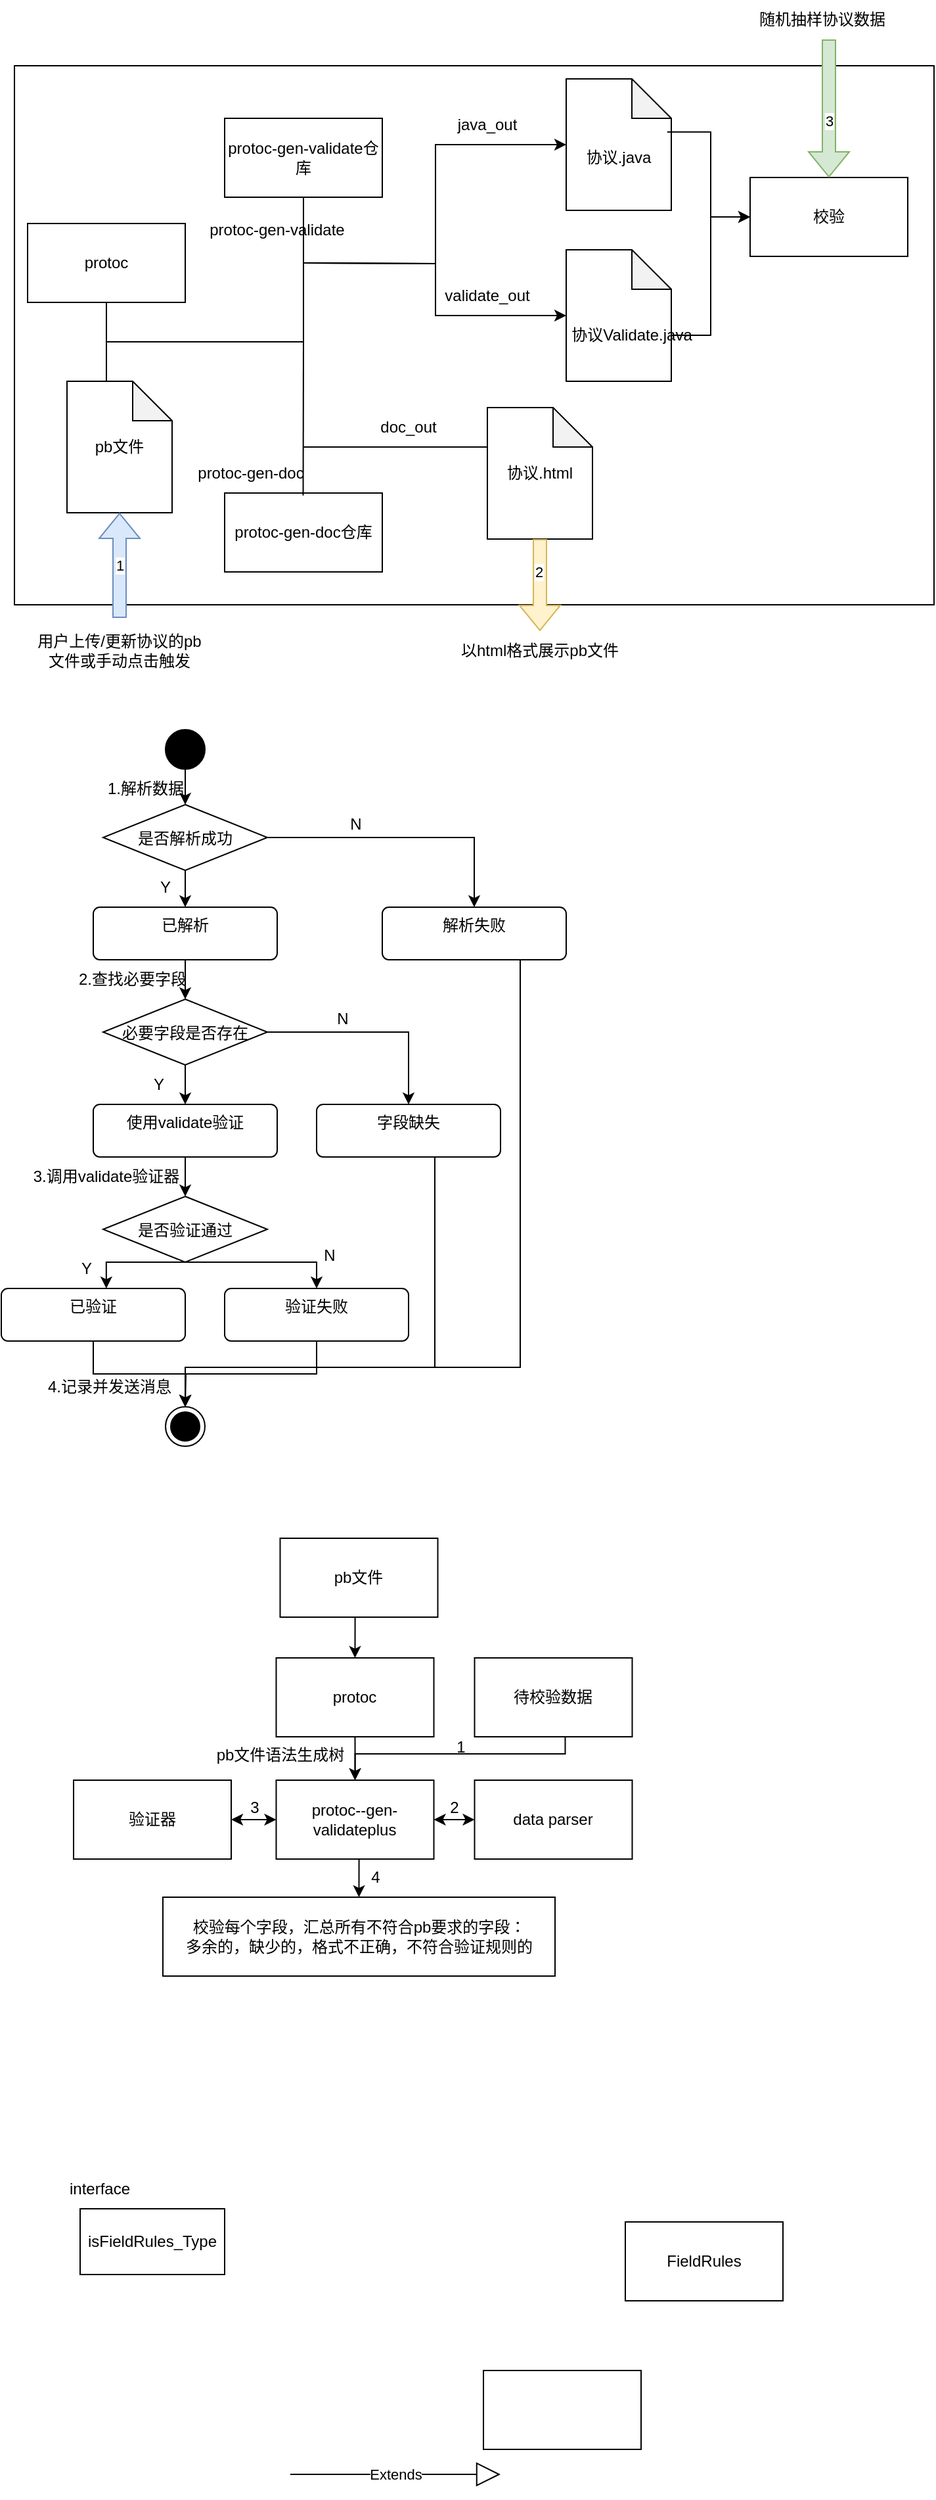 <mxfile version="24.7.6">
  <diagram name="第 1 页" id="xIJQzTkslgSPj7IZNxO4">
    <mxGraphModel dx="1024" dy="568" grid="0" gridSize="10" guides="1" tooltips="1" connect="1" arrows="1" fold="1" page="1" pageScale="1" pageWidth="827" pageHeight="1169" math="0" shadow="0">
      <root>
        <mxCell id="0" />
        <mxCell id="1" parent="0" />
        <mxCell id="BhLPKMqA8oBPDt0LHz9r-39" value="" style="rounded=0;whiteSpace=wrap;html=1;" vertex="1" parent="1">
          <mxGeometry x="30" y="110" width="700" height="410" as="geometry" />
        </mxCell>
        <mxCell id="BhLPKMqA8oBPDt0LHz9r-1" value="protoc-gen-validate仓库" style="rounded=0;whiteSpace=wrap;html=1;" vertex="1" parent="1">
          <mxGeometry x="190" y="150" width="120" height="60" as="geometry" />
        </mxCell>
        <mxCell id="BhLPKMqA8oBPDt0LHz9r-2" value="protoc" style="rounded=0;whiteSpace=wrap;html=1;" vertex="1" parent="1">
          <mxGeometry x="40" y="230" width="120" height="60" as="geometry" />
        </mxCell>
        <mxCell id="BhLPKMqA8oBPDt0LHz9r-4" value="" style="shape=note;whiteSpace=wrap;html=1;backgroundOutline=1;darkOpacity=0.05;" vertex="1" parent="1">
          <mxGeometry x="450" y="120" width="80" height="100" as="geometry" />
        </mxCell>
        <mxCell id="BhLPKMqA8oBPDt0LHz9r-5" value="pb文件" style="shape=note;whiteSpace=wrap;html=1;backgroundOutline=1;darkOpacity=0.05;" vertex="1" parent="1">
          <mxGeometry x="70" y="350" width="80" height="100" as="geometry" />
        </mxCell>
        <mxCell id="BhLPKMqA8oBPDt0LHz9r-7" value="protoc-gen-doc仓库" style="rounded=0;whiteSpace=wrap;html=1;" vertex="1" parent="1">
          <mxGeometry x="190" y="435" width="120" height="60" as="geometry" />
        </mxCell>
        <mxCell id="BhLPKMqA8oBPDt0LHz9r-8" value="" style="endArrow=none;html=1;rounded=0;entryX=0.5;entryY=1;entryDx=0;entryDy=0;" edge="1" parent="1" target="BhLPKMqA8oBPDt0LHz9r-2">
          <mxGeometry width="50" height="50" relative="1" as="geometry">
            <mxPoint x="100" y="350" as="sourcePoint" />
            <mxPoint x="100" y="300" as="targetPoint" />
          </mxGeometry>
        </mxCell>
        <mxCell id="BhLPKMqA8oBPDt0LHz9r-9" value="" style="endArrow=none;html=1;rounded=0;" edge="1" parent="1">
          <mxGeometry width="50" height="50" relative="1" as="geometry">
            <mxPoint x="100" y="320" as="sourcePoint" />
            <mxPoint x="250" y="320" as="targetPoint" />
          </mxGeometry>
        </mxCell>
        <mxCell id="BhLPKMqA8oBPDt0LHz9r-10" value="" style="endArrow=none;html=1;rounded=0;entryX=0.5;entryY=1;entryDx=0;entryDy=0;" edge="1" parent="1" target="BhLPKMqA8oBPDt0LHz9r-1">
          <mxGeometry width="50" height="50" relative="1" as="geometry">
            <mxPoint x="250" y="320" as="sourcePoint" />
            <mxPoint x="110" y="300" as="targetPoint" />
          </mxGeometry>
        </mxCell>
        <mxCell id="BhLPKMqA8oBPDt0LHz9r-12" value="" style="endArrow=classic;html=1;rounded=0;edgeStyle=orthogonalEdgeStyle;entryX=0;entryY=0.5;entryDx=0;entryDy=0;entryPerimeter=0;" edge="1" parent="1" target="BhLPKMqA8oBPDt0LHz9r-4">
          <mxGeometry width="50" height="50" relative="1" as="geometry">
            <mxPoint x="250" y="260" as="sourcePoint" />
            <mxPoint x="400" y="170" as="targetPoint" />
          </mxGeometry>
        </mxCell>
        <mxCell id="BhLPKMqA8oBPDt0LHz9r-13" value="" style="shape=note;whiteSpace=wrap;html=1;backgroundOutline=1;darkOpacity=0.05;" vertex="1" parent="1">
          <mxGeometry x="450" y="250" width="80" height="100" as="geometry" />
        </mxCell>
        <mxCell id="BhLPKMqA8oBPDt0LHz9r-14" value="" style="endArrow=classic;html=1;rounded=0;entryX=0;entryY=0.5;entryDx=0;entryDy=0;entryPerimeter=0;edgeStyle=orthogonalEdgeStyle;" edge="1" parent="1" target="BhLPKMqA8oBPDt0LHz9r-13">
          <mxGeometry width="50" height="50" relative="1" as="geometry">
            <mxPoint x="250" y="260" as="sourcePoint" />
            <mxPoint x="410" y="260" as="targetPoint" />
          </mxGeometry>
        </mxCell>
        <mxCell id="BhLPKMqA8oBPDt0LHz9r-15" value="" style="endArrow=none;html=1;rounded=0;exitX=0.784;exitY=1.062;exitDx=0;exitDy=0;exitPerimeter=0;" edge="1" parent="1" source="BhLPKMqA8oBPDt0LHz9r-24">
          <mxGeometry width="50" height="50" relative="1" as="geometry">
            <mxPoint x="250" y="450" as="sourcePoint" />
            <mxPoint x="250" y="320" as="targetPoint" />
          </mxGeometry>
        </mxCell>
        <mxCell id="BhLPKMqA8oBPDt0LHz9r-16" value="" style="endArrow=none;html=1;rounded=0;" edge="1" parent="1">
          <mxGeometry width="50" height="50" relative="1" as="geometry">
            <mxPoint x="250" y="400" as="sourcePoint" />
            <mxPoint x="390" y="400" as="targetPoint" />
          </mxGeometry>
        </mxCell>
        <mxCell id="BhLPKMqA8oBPDt0LHz9r-17" value="协议.html" style="shape=note;whiteSpace=wrap;html=1;backgroundOutline=1;darkOpacity=0.05;" vertex="1" parent="1">
          <mxGeometry x="390" y="370" width="80" height="100" as="geometry" />
        </mxCell>
        <mxCell id="BhLPKMqA8oBPDt0LHz9r-18" value="protoc-gen-validate" style="text;html=1;align=center;verticalAlign=middle;whiteSpace=wrap;rounded=0;" vertex="1" parent="1">
          <mxGeometry x="160" y="220" width="140" height="30" as="geometry" />
        </mxCell>
        <mxCell id="BhLPKMqA8oBPDt0LHz9r-20" value="java_out" style="text;html=1;align=center;verticalAlign=middle;whiteSpace=wrap;rounded=0;" vertex="1" parent="1">
          <mxGeometry x="320" y="140" width="140" height="30" as="geometry" />
        </mxCell>
        <mxCell id="BhLPKMqA8oBPDt0LHz9r-21" value="validate_out" style="text;html=1;align=center;verticalAlign=middle;whiteSpace=wrap;rounded=0;" vertex="1" parent="1">
          <mxGeometry x="320" y="270" width="140" height="30" as="geometry" />
        </mxCell>
        <mxCell id="BhLPKMqA8oBPDt0LHz9r-22" value="协议Validate.java" style="text;html=1;align=center;verticalAlign=middle;whiteSpace=wrap;rounded=0;" vertex="1" parent="1">
          <mxGeometry x="430" y="300" width="140" height="30" as="geometry" />
        </mxCell>
        <mxCell id="BhLPKMqA8oBPDt0LHz9r-23" value="协议.java" style="text;html=1;align=center;verticalAlign=middle;whiteSpace=wrap;rounded=0;" vertex="1" parent="1">
          <mxGeometry x="420" y="165" width="140" height="30" as="geometry" />
        </mxCell>
        <mxCell id="BhLPKMqA8oBPDt0LHz9r-24" value="protoc-gen-doc" style="text;html=1;align=center;verticalAlign=middle;whiteSpace=wrap;rounded=0;" vertex="1" parent="1">
          <mxGeometry x="140" y="405" width="140" height="30" as="geometry" />
        </mxCell>
        <mxCell id="BhLPKMqA8oBPDt0LHz9r-25" value="doc_out" style="text;html=1;align=center;verticalAlign=middle;whiteSpace=wrap;rounded=0;" vertex="1" parent="1">
          <mxGeometry x="260" y="370" width="140" height="30" as="geometry" />
        </mxCell>
        <mxCell id="BhLPKMqA8oBPDt0LHz9r-26" value="1" style="shape=flexArrow;endArrow=classic;html=1;rounded=0;entryX=0.5;entryY=1;entryDx=0;entryDy=0;entryPerimeter=0;fillColor=#dae8fc;strokeColor=#6c8ebf;" edge="1" parent="1" target="BhLPKMqA8oBPDt0LHz9r-5">
          <mxGeometry width="50" height="50" relative="1" as="geometry">
            <mxPoint x="110" y="530" as="sourcePoint" />
            <mxPoint x="130" y="550" as="targetPoint" />
          </mxGeometry>
        </mxCell>
        <mxCell id="BhLPKMqA8oBPDt0LHz9r-27" value="用户上传/更新协议的pb文件或手动点击触发" style="text;html=1;align=center;verticalAlign=middle;whiteSpace=wrap;rounded=0;" vertex="1" parent="1">
          <mxGeometry x="45" y="540" width="130" height="30" as="geometry" />
        </mxCell>
        <mxCell id="BhLPKMqA8oBPDt0LHz9r-28" value="" style="shape=flexArrow;endArrow=classic;html=1;rounded=0;fillColor=#fff2cc;strokeColor=#d6b656;" edge="1" parent="1">
          <mxGeometry width="50" height="50" relative="1" as="geometry">
            <mxPoint x="430" y="470" as="sourcePoint" />
            <mxPoint x="430" y="540" as="targetPoint" />
          </mxGeometry>
        </mxCell>
        <mxCell id="BhLPKMqA8oBPDt0LHz9r-100" value="2" style="edgeLabel;html=1;align=center;verticalAlign=middle;resizable=0;points=[];" vertex="1" connectable="0" parent="BhLPKMqA8oBPDt0LHz9r-28">
          <mxGeometry x="-0.294" y="-1" relative="1" as="geometry">
            <mxPoint as="offset" />
          </mxGeometry>
        </mxCell>
        <mxCell id="BhLPKMqA8oBPDt0LHz9r-29" value="以html格式展示pb文件" style="text;html=1;align=center;verticalAlign=middle;whiteSpace=wrap;rounded=0;" vertex="1" parent="1">
          <mxGeometry x="365" y="540" width="130" height="30" as="geometry" />
        </mxCell>
        <mxCell id="BhLPKMqA8oBPDt0LHz9r-31" value="校验" style="rounded=0;whiteSpace=wrap;html=1;" vertex="1" parent="1">
          <mxGeometry x="590" y="195" width="120" height="60" as="geometry" />
        </mxCell>
        <mxCell id="BhLPKMqA8oBPDt0LHz9r-33" value="" style="endArrow=classic;html=1;rounded=0;entryX=0;entryY=0.5;entryDx=0;entryDy=0;exitX=0.961;exitY=0.404;exitDx=0;exitDy=0;exitPerimeter=0;edgeStyle=orthogonalEdgeStyle;" edge="1" parent="1" source="BhLPKMqA8oBPDt0LHz9r-4" target="BhLPKMqA8oBPDt0LHz9r-31">
          <mxGeometry width="50" height="50" relative="1" as="geometry">
            <mxPoint x="420" y="350" as="sourcePoint" />
            <mxPoint x="470" y="300" as="targetPoint" />
          </mxGeometry>
        </mxCell>
        <mxCell id="BhLPKMqA8oBPDt0LHz9r-34" value="" style="endArrow=classic;html=1;rounded=0;entryX=0;entryY=0.5;entryDx=0;entryDy=0;exitX=0;exitY=0;exitDx=80;exitDy=65;exitPerimeter=0;edgeStyle=orthogonalEdgeStyle;" edge="1" parent="1" source="BhLPKMqA8oBPDt0LHz9r-13" target="BhLPKMqA8oBPDt0LHz9r-31">
          <mxGeometry width="50" height="50" relative="1" as="geometry">
            <mxPoint x="550" y="400" as="sourcePoint" />
            <mxPoint x="600" y="350" as="targetPoint" />
          </mxGeometry>
        </mxCell>
        <mxCell id="BhLPKMqA8oBPDt0LHz9r-36" value="" style="shape=flexArrow;endArrow=classic;html=1;rounded=0;entryX=0.5;entryY=0;entryDx=0;entryDy=0;fillColor=#d5e8d4;strokeColor=#82b366;" edge="1" parent="1" target="BhLPKMqA8oBPDt0LHz9r-31">
          <mxGeometry width="50" height="50" relative="1" as="geometry">
            <mxPoint x="650" y="90" as="sourcePoint" />
            <mxPoint x="720" y="110" as="targetPoint" />
          </mxGeometry>
        </mxCell>
        <mxCell id="BhLPKMqA8oBPDt0LHz9r-101" value="3" style="edgeLabel;html=1;align=center;verticalAlign=middle;resizable=0;points=[];" vertex="1" connectable="0" parent="BhLPKMqA8oBPDt0LHz9r-36">
          <mxGeometry x="0.178" relative="1" as="geometry">
            <mxPoint as="offset" />
          </mxGeometry>
        </mxCell>
        <mxCell id="BhLPKMqA8oBPDt0LHz9r-68" style="edgeStyle=orthogonalEdgeStyle;rounded=0;orthogonalLoop=1;jettySize=auto;html=1;exitX=0.5;exitY=1;exitDx=0;exitDy=0;entryX=0.5;entryY=0;entryDx=0;entryDy=0;" edge="1" parent="1" source="BhLPKMqA8oBPDt0LHz9r-55" target="BhLPKMqA8oBPDt0LHz9r-65">
          <mxGeometry relative="1" as="geometry" />
        </mxCell>
        <mxCell id="BhLPKMqA8oBPDt0LHz9r-55" value="" style="ellipse;fillColor=strokeColor;html=1;" vertex="1" parent="1">
          <mxGeometry x="145" y="615" width="30" height="30" as="geometry" />
        </mxCell>
        <mxCell id="BhLPKMqA8oBPDt0LHz9r-72" style="edgeStyle=orthogonalEdgeStyle;rounded=0;orthogonalLoop=1;jettySize=auto;html=1;exitX=1;exitY=0.5;exitDx=0;exitDy=0;entryX=0.5;entryY=0;entryDx=0;entryDy=0;" edge="1" parent="1" source="BhLPKMqA8oBPDt0LHz9r-57" target="BhLPKMqA8oBPDt0LHz9r-64">
          <mxGeometry relative="1" as="geometry" />
        </mxCell>
        <mxCell id="BhLPKMqA8oBPDt0LHz9r-73" style="edgeStyle=orthogonalEdgeStyle;rounded=0;orthogonalLoop=1;jettySize=auto;html=1;exitX=0.5;exitY=1;exitDx=0;exitDy=0;entryX=0.5;entryY=0;entryDx=0;entryDy=0;" edge="1" parent="1" source="BhLPKMqA8oBPDt0LHz9r-57" target="BhLPKMqA8oBPDt0LHz9r-59">
          <mxGeometry relative="1" as="geometry" />
        </mxCell>
        <mxCell id="BhLPKMqA8oBPDt0LHz9r-57" value="必要字段是否存在" style="rhombus;" vertex="1" parent="1">
          <mxGeometry x="97.5" y="820" width="125" height="50" as="geometry" />
        </mxCell>
        <mxCell id="BhLPKMqA8oBPDt0LHz9r-71" style="edgeStyle=orthogonalEdgeStyle;rounded=0;orthogonalLoop=1;jettySize=auto;html=1;exitX=0.5;exitY=1;exitDx=0;exitDy=0;entryX=0.5;entryY=0;entryDx=0;entryDy=0;" edge="1" parent="1" source="BhLPKMqA8oBPDt0LHz9r-58" target="BhLPKMqA8oBPDt0LHz9r-57">
          <mxGeometry relative="1" as="geometry" />
        </mxCell>
        <mxCell id="BhLPKMqA8oBPDt0LHz9r-58" value="已解析" style="html=1;align=center;verticalAlign=top;rounded=1;absoluteArcSize=1;arcSize=10;dashed=0;whiteSpace=wrap;" vertex="1" parent="1">
          <mxGeometry x="90" y="750" width="140" height="40" as="geometry" />
        </mxCell>
        <mxCell id="BhLPKMqA8oBPDt0LHz9r-74" style="edgeStyle=orthogonalEdgeStyle;rounded=0;orthogonalLoop=1;jettySize=auto;html=1;exitX=0.5;exitY=1;exitDx=0;exitDy=0;entryX=0.5;entryY=0;entryDx=0;entryDy=0;" edge="1" parent="1" source="BhLPKMqA8oBPDt0LHz9r-59" target="BhLPKMqA8oBPDt0LHz9r-60">
          <mxGeometry relative="1" as="geometry" />
        </mxCell>
        <mxCell id="BhLPKMqA8oBPDt0LHz9r-59" value="使用validate验证" style="html=1;align=center;verticalAlign=top;rounded=1;absoluteArcSize=1;arcSize=10;dashed=0;whiteSpace=wrap;" vertex="1" parent="1">
          <mxGeometry x="90" y="900" width="140" height="40" as="geometry" />
        </mxCell>
        <mxCell id="BhLPKMqA8oBPDt0LHz9r-75" style="edgeStyle=orthogonalEdgeStyle;rounded=0;orthogonalLoop=1;jettySize=auto;html=1;exitX=0.5;exitY=1;exitDx=0;exitDy=0;entryX=0.571;entryY=0;entryDx=0;entryDy=0;entryPerimeter=0;" edge="1" parent="1" source="BhLPKMqA8oBPDt0LHz9r-60" target="BhLPKMqA8oBPDt0LHz9r-61">
          <mxGeometry relative="1" as="geometry">
            <Array as="points">
              <mxPoint x="100" y="1020" />
            </Array>
          </mxGeometry>
        </mxCell>
        <mxCell id="BhLPKMqA8oBPDt0LHz9r-76" style="edgeStyle=orthogonalEdgeStyle;rounded=0;orthogonalLoop=1;jettySize=auto;html=1;exitX=0.5;exitY=1;exitDx=0;exitDy=0;entryX=0.5;entryY=0;entryDx=0;entryDy=0;" edge="1" parent="1" source="BhLPKMqA8oBPDt0LHz9r-60" target="BhLPKMqA8oBPDt0LHz9r-62">
          <mxGeometry relative="1" as="geometry">
            <Array as="points">
              <mxPoint x="260" y="1020" />
            </Array>
          </mxGeometry>
        </mxCell>
        <mxCell id="BhLPKMqA8oBPDt0LHz9r-60" value="是否验证通过" style="rhombus;" vertex="1" parent="1">
          <mxGeometry x="97.5" y="970" width="125" height="50" as="geometry" />
        </mxCell>
        <mxCell id="BhLPKMqA8oBPDt0LHz9r-78" style="edgeStyle=orthogonalEdgeStyle;rounded=0;orthogonalLoop=1;jettySize=auto;html=1;exitX=0.5;exitY=1;exitDx=0;exitDy=0;" edge="1" parent="1" source="BhLPKMqA8oBPDt0LHz9r-61" target="BhLPKMqA8oBPDt0LHz9r-77">
          <mxGeometry relative="1" as="geometry" />
        </mxCell>
        <mxCell id="BhLPKMqA8oBPDt0LHz9r-61" value="已验证" style="html=1;align=center;verticalAlign=top;rounded=1;absoluteArcSize=1;arcSize=10;dashed=0;whiteSpace=wrap;" vertex="1" parent="1">
          <mxGeometry x="20" y="1040" width="140" height="40" as="geometry" />
        </mxCell>
        <mxCell id="BhLPKMqA8oBPDt0LHz9r-79" style="edgeStyle=orthogonalEdgeStyle;rounded=0;orthogonalLoop=1;jettySize=auto;html=1;exitX=0.5;exitY=1;exitDx=0;exitDy=0;" edge="1" parent="1" source="BhLPKMqA8oBPDt0LHz9r-62">
          <mxGeometry relative="1" as="geometry">
            <mxPoint x="160" y="1130.0" as="targetPoint" />
          </mxGeometry>
        </mxCell>
        <mxCell id="BhLPKMqA8oBPDt0LHz9r-62" value="验证失败" style="html=1;align=center;verticalAlign=top;rounded=1;absoluteArcSize=1;arcSize=10;dashed=0;whiteSpace=wrap;" vertex="1" parent="1">
          <mxGeometry x="190" y="1040" width="140" height="40" as="geometry" />
        </mxCell>
        <mxCell id="BhLPKMqA8oBPDt0LHz9r-81" style="edgeStyle=orthogonalEdgeStyle;rounded=0;orthogonalLoop=1;jettySize=auto;html=1;exitX=0.75;exitY=1;exitDx=0;exitDy=0;entryX=0.5;entryY=0;entryDx=0;entryDy=0;" edge="1" parent="1" source="BhLPKMqA8oBPDt0LHz9r-63" target="BhLPKMqA8oBPDt0LHz9r-77">
          <mxGeometry relative="1" as="geometry">
            <Array as="points">
              <mxPoint x="415" y="1100" />
              <mxPoint x="160" y="1100" />
            </Array>
          </mxGeometry>
        </mxCell>
        <mxCell id="BhLPKMqA8oBPDt0LHz9r-63" value="解析失败" style="html=1;align=center;verticalAlign=top;rounded=1;absoluteArcSize=1;arcSize=10;dashed=0;whiteSpace=wrap;" vertex="1" parent="1">
          <mxGeometry x="310" y="750" width="140" height="40" as="geometry" />
        </mxCell>
        <mxCell id="BhLPKMqA8oBPDt0LHz9r-80" style="edgeStyle=orthogonalEdgeStyle;rounded=0;orthogonalLoop=1;jettySize=auto;html=1;exitX=0.5;exitY=1;exitDx=0;exitDy=0;entryX=0.5;entryY=0;entryDx=0;entryDy=0;" edge="1" parent="1" source="BhLPKMqA8oBPDt0LHz9r-64" target="BhLPKMqA8oBPDt0LHz9r-77">
          <mxGeometry relative="1" as="geometry">
            <Array as="points">
              <mxPoint x="350" y="940" />
              <mxPoint x="350" y="1100" />
              <mxPoint x="160" y="1100" />
            </Array>
          </mxGeometry>
        </mxCell>
        <mxCell id="BhLPKMqA8oBPDt0LHz9r-64" value="字段缺失" style="html=1;align=center;verticalAlign=top;rounded=1;absoluteArcSize=1;arcSize=10;dashed=0;whiteSpace=wrap;" vertex="1" parent="1">
          <mxGeometry x="260" y="900" width="140" height="40" as="geometry" />
        </mxCell>
        <mxCell id="BhLPKMqA8oBPDt0LHz9r-69" style="edgeStyle=orthogonalEdgeStyle;rounded=0;orthogonalLoop=1;jettySize=auto;html=1;exitX=0.5;exitY=1;exitDx=0;exitDy=0;entryX=0.5;entryY=0;entryDx=0;entryDy=0;" edge="1" parent="1" source="BhLPKMqA8oBPDt0LHz9r-65" target="BhLPKMqA8oBPDt0LHz9r-58">
          <mxGeometry relative="1" as="geometry" />
        </mxCell>
        <mxCell id="BhLPKMqA8oBPDt0LHz9r-70" style="edgeStyle=orthogonalEdgeStyle;rounded=0;orthogonalLoop=1;jettySize=auto;html=1;exitX=1;exitY=0.5;exitDx=0;exitDy=0;entryX=0.5;entryY=0;entryDx=0;entryDy=0;" edge="1" parent="1" source="BhLPKMqA8oBPDt0LHz9r-65" target="BhLPKMqA8oBPDt0LHz9r-63">
          <mxGeometry relative="1" as="geometry" />
        </mxCell>
        <mxCell id="BhLPKMqA8oBPDt0LHz9r-65" value="是否解析成功" style="rhombus;" vertex="1" parent="1">
          <mxGeometry x="97.5" y="672" width="125" height="50" as="geometry" />
        </mxCell>
        <mxCell id="BhLPKMqA8oBPDt0LHz9r-77" value="" style="ellipse;html=1;shape=endState;fillColor=strokeColor;" vertex="1" parent="1">
          <mxGeometry x="145" y="1130" width="30" height="30" as="geometry" />
        </mxCell>
        <mxCell id="BhLPKMqA8oBPDt0LHz9r-82" value="1.解析数据" style="text;html=1;align=center;verticalAlign=middle;whiteSpace=wrap;rounded=0;" vertex="1" parent="1">
          <mxGeometry x="100" y="645" width="60" height="30" as="geometry" />
        </mxCell>
        <mxCell id="BhLPKMqA8oBPDt0LHz9r-83" value="Y" style="text;html=1;align=center;verticalAlign=middle;whiteSpace=wrap;rounded=0;" vertex="1" parent="1">
          <mxGeometry x="115" y="720" width="60" height="30" as="geometry" />
        </mxCell>
        <mxCell id="BhLPKMqA8oBPDt0LHz9r-84" value="N" style="text;html=1;align=center;verticalAlign=middle;whiteSpace=wrap;rounded=0;" vertex="1" parent="1">
          <mxGeometry x="260" y="672" width="60" height="30" as="geometry" />
        </mxCell>
        <mxCell id="BhLPKMqA8oBPDt0LHz9r-85" value="N" style="text;html=1;align=center;verticalAlign=middle;whiteSpace=wrap;rounded=0;" vertex="1" parent="1">
          <mxGeometry x="250" y="820" width="60" height="30" as="geometry" />
        </mxCell>
        <mxCell id="BhLPKMqA8oBPDt0LHz9r-90" value="2.查找必要字段" style="text;html=1;align=center;verticalAlign=middle;whiteSpace=wrap;rounded=0;" vertex="1" parent="1">
          <mxGeometry x="70" y="790" width="100" height="30" as="geometry" />
        </mxCell>
        <mxCell id="BhLPKMqA8oBPDt0LHz9r-91" value="Y" style="text;html=1;align=center;verticalAlign=middle;whiteSpace=wrap;rounded=0;" vertex="1" parent="1">
          <mxGeometry x="110" y="870" width="60" height="30" as="geometry" />
        </mxCell>
        <mxCell id="BhLPKMqA8oBPDt0LHz9r-92" value="Y" style="text;html=1;align=center;verticalAlign=middle;whiteSpace=wrap;rounded=0;" vertex="1" parent="1">
          <mxGeometry x="55" y="1010" width="60" height="30" as="geometry" />
        </mxCell>
        <mxCell id="BhLPKMqA8oBPDt0LHz9r-93" value="N" style="text;html=1;align=center;verticalAlign=middle;whiteSpace=wrap;rounded=0;" vertex="1" parent="1">
          <mxGeometry x="240" y="1000" width="60" height="30" as="geometry" />
        </mxCell>
        <mxCell id="BhLPKMqA8oBPDt0LHz9r-94" value="3.调用validate验证器" style="text;html=1;align=center;verticalAlign=middle;whiteSpace=wrap;rounded=0;" vertex="1" parent="1">
          <mxGeometry x="40" y="940" width="120" height="30" as="geometry" />
        </mxCell>
        <mxCell id="BhLPKMqA8oBPDt0LHz9r-95" value="4.记录并发送消息" style="text;html=1;align=center;verticalAlign=middle;whiteSpace=wrap;rounded=0;" vertex="1" parent="1">
          <mxGeometry x="40" y="1100" width="125" height="30" as="geometry" />
        </mxCell>
        <mxCell id="BhLPKMqA8oBPDt0LHz9r-97" value="随机抽样协议数据" style="text;html=1;align=center;verticalAlign=middle;whiteSpace=wrap;rounded=0;" vertex="1" parent="1">
          <mxGeometry x="580" y="60" width="130" height="30" as="geometry" />
        </mxCell>
        <mxCell id="BhLPKMqA8oBPDt0LHz9r-105" style="edgeStyle=orthogonalEdgeStyle;rounded=0;orthogonalLoop=1;jettySize=auto;html=1;exitX=0.5;exitY=1;exitDx=0;exitDy=0;entryX=0.5;entryY=0;entryDx=0;entryDy=0;" edge="1" parent="1" source="BhLPKMqA8oBPDt0LHz9r-102" target="BhLPKMqA8oBPDt0LHz9r-104">
          <mxGeometry relative="1" as="geometry" />
        </mxCell>
        <mxCell id="BhLPKMqA8oBPDt0LHz9r-102" value="pb文件" style="rounded=0;whiteSpace=wrap;html=1;" vertex="1" parent="1">
          <mxGeometry x="232.25" y="1230" width="120" height="60" as="geometry" />
        </mxCell>
        <mxCell id="BhLPKMqA8oBPDt0LHz9r-109" style="edgeStyle=orthogonalEdgeStyle;rounded=0;orthogonalLoop=1;jettySize=auto;html=1;exitX=0.5;exitY=1;exitDx=0;exitDy=0;entryX=0.5;entryY=0;entryDx=0;entryDy=0;" edge="1" parent="1" source="BhLPKMqA8oBPDt0LHz9r-103" target="BhLPKMqA8oBPDt0LHz9r-107">
          <mxGeometry relative="1" as="geometry">
            <Array as="points">
              <mxPoint x="449.25" y="1394" />
              <mxPoint x="289.25" y="1394" />
            </Array>
          </mxGeometry>
        </mxCell>
        <mxCell id="BhLPKMqA8oBPDt0LHz9r-103" value="待校验数据" style="rounded=0;whiteSpace=wrap;html=1;" vertex="1" parent="1">
          <mxGeometry x="380.25" y="1321" width="120" height="60" as="geometry" />
        </mxCell>
        <mxCell id="BhLPKMqA8oBPDt0LHz9r-108" style="edgeStyle=orthogonalEdgeStyle;rounded=0;orthogonalLoop=1;jettySize=auto;html=1;exitX=0.5;exitY=1;exitDx=0;exitDy=0;" edge="1" parent="1" source="BhLPKMqA8oBPDt0LHz9r-104" target="BhLPKMqA8oBPDt0LHz9r-107">
          <mxGeometry relative="1" as="geometry" />
        </mxCell>
        <mxCell id="BhLPKMqA8oBPDt0LHz9r-104" value="protoc" style="rounded=0;whiteSpace=wrap;html=1;" vertex="1" parent="1">
          <mxGeometry x="229.25" y="1321" width="120" height="60" as="geometry" />
        </mxCell>
        <mxCell id="BhLPKMqA8oBPDt0LHz9r-113" style="edgeStyle=orthogonalEdgeStyle;rounded=0;orthogonalLoop=1;jettySize=auto;html=1;exitX=0.5;exitY=1;exitDx=0;exitDy=0;entryX=0.5;entryY=0;entryDx=0;entryDy=0;" edge="1" parent="1" source="BhLPKMqA8oBPDt0LHz9r-107" target="BhLPKMqA8oBPDt0LHz9r-112">
          <mxGeometry relative="1" as="geometry" />
        </mxCell>
        <mxCell id="BhLPKMqA8oBPDt0LHz9r-107" value="protoc--gen-validateplus" style="rounded=0;whiteSpace=wrap;html=1;" vertex="1" parent="1">
          <mxGeometry x="229.25" y="1414" width="120" height="60" as="geometry" />
        </mxCell>
        <mxCell id="BhLPKMqA8oBPDt0LHz9r-110" value="pb文件语法生成树" style="text;html=1;align=center;verticalAlign=middle;whiteSpace=wrap;rounded=0;" vertex="1" parent="1">
          <mxGeometry x="175.75" y="1379" width="113" height="31" as="geometry" />
        </mxCell>
        <mxCell id="BhLPKMqA8oBPDt0LHz9r-112" value="校验每个字段，汇总所有不符合pb要求的字段：&lt;div&gt;多余的，缺少的，格式不正确，不符合验证规则的&lt;/div&gt;" style="rounded=0;whiteSpace=wrap;html=1;" vertex="1" parent="1">
          <mxGeometry x="143" y="1503" width="298.5" height="60" as="geometry" />
        </mxCell>
        <mxCell id="BhLPKMqA8oBPDt0LHz9r-115" value="data parser" style="rounded=0;whiteSpace=wrap;html=1;" vertex="1" parent="1">
          <mxGeometry x="380.25" y="1414" width="120" height="60" as="geometry" />
        </mxCell>
        <mxCell id="BhLPKMqA8oBPDt0LHz9r-116" value="" style="endArrow=classic;startArrow=classic;html=1;rounded=0;exitX=1;exitY=0.5;exitDx=0;exitDy=0;entryX=0;entryY=0.5;entryDx=0;entryDy=0;" edge="1" parent="1" source="BhLPKMqA8oBPDt0LHz9r-107" target="BhLPKMqA8oBPDt0LHz9r-115">
          <mxGeometry width="50" height="50" relative="1" as="geometry">
            <mxPoint x="358.25" y="1476" as="sourcePoint" />
            <mxPoint x="408.25" y="1426" as="targetPoint" />
          </mxGeometry>
        </mxCell>
        <mxCell id="BhLPKMqA8oBPDt0LHz9r-117" value="验证器" style="rounded=0;whiteSpace=wrap;html=1;" vertex="1" parent="1">
          <mxGeometry x="75" y="1414" width="120" height="60" as="geometry" />
        </mxCell>
        <mxCell id="BhLPKMqA8oBPDt0LHz9r-118" value="" style="endArrow=classic;startArrow=classic;html=1;rounded=0;exitX=1;exitY=0.5;exitDx=0;exitDy=0;entryX=0;entryY=0.5;entryDx=0;entryDy=0;" edge="1" parent="1" source="BhLPKMqA8oBPDt0LHz9r-117" target="BhLPKMqA8oBPDt0LHz9r-107">
          <mxGeometry width="50" height="50" relative="1" as="geometry">
            <mxPoint x="216" y="1479" as="sourcePoint" />
            <mxPoint x="266" y="1429" as="targetPoint" />
          </mxGeometry>
        </mxCell>
        <mxCell id="BhLPKMqA8oBPDt0LHz9r-119" value="1" style="text;html=1;align=center;verticalAlign=middle;whiteSpace=wrap;rounded=0;" vertex="1" parent="1">
          <mxGeometry x="340" y="1376" width="60" height="26" as="geometry" />
        </mxCell>
        <mxCell id="BhLPKMqA8oBPDt0LHz9r-120" value="2" style="text;html=1;align=center;verticalAlign=middle;whiteSpace=wrap;rounded=0;" vertex="1" parent="1">
          <mxGeometry x="335" y="1422" width="60" height="26" as="geometry" />
        </mxCell>
        <mxCell id="BhLPKMqA8oBPDt0LHz9r-121" value="3" style="text;html=1;align=center;verticalAlign=middle;whiteSpace=wrap;rounded=0;" vertex="1" parent="1">
          <mxGeometry x="183" y="1422" width="60" height="26" as="geometry" />
        </mxCell>
        <mxCell id="BhLPKMqA8oBPDt0LHz9r-122" value="4" style="text;html=1;align=center;verticalAlign=middle;whiteSpace=wrap;rounded=0;" vertex="1" parent="1">
          <mxGeometry x="275" y="1473" width="60" height="30" as="geometry" />
        </mxCell>
        <mxCell id="BhLPKMqA8oBPDt0LHz9r-123" value="FieldRules" style="rounded=0;whiteSpace=wrap;html=1;" vertex="1" parent="1">
          <mxGeometry x="495" y="1750" width="120" height="60" as="geometry" />
        </mxCell>
        <mxCell id="BhLPKMqA8oBPDt0LHz9r-124" value="" style="rounded=0;whiteSpace=wrap;html=1;" vertex="1" parent="1">
          <mxGeometry x="387" y="1863" width="120" height="60" as="geometry" />
        </mxCell>
        <mxCell id="BhLPKMqA8oBPDt0LHz9r-125" value="Extends" style="endArrow=block;endSize=16;endFill=0;html=1;rounded=0;" edge="1" parent="1">
          <mxGeometry width="160" relative="1" as="geometry">
            <mxPoint x="240" y="1942" as="sourcePoint" />
            <mxPoint x="400" y="1942" as="targetPoint" />
          </mxGeometry>
        </mxCell>
        <mxCell id="BhLPKMqA8oBPDt0LHz9r-126" value="isFieldRules_Type" style="html=1;whiteSpace=wrap;" vertex="1" parent="1">
          <mxGeometry x="80" y="1740" width="110" height="50" as="geometry" />
        </mxCell>
        <mxCell id="BhLPKMqA8oBPDt0LHz9r-127" value="interface" style="text;html=1;align=center;verticalAlign=middle;whiteSpace=wrap;rounded=0;" vertex="1" parent="1">
          <mxGeometry x="65" y="1710" width="60" height="30" as="geometry" />
        </mxCell>
      </root>
    </mxGraphModel>
  </diagram>
</mxfile>
